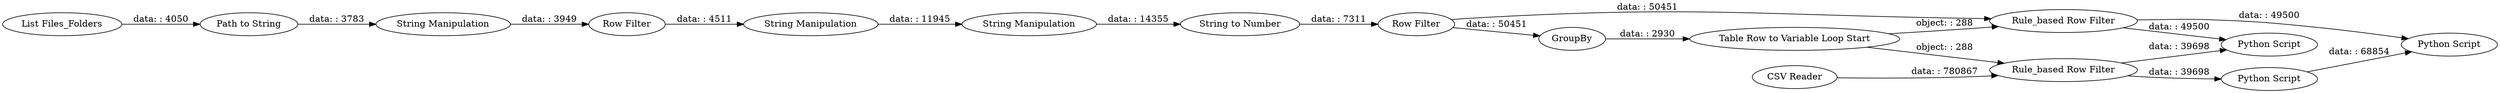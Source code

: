digraph {
	"-6967690464930244952_1" [label="List Files_Folders"]
	"-6967690464930244952_30" [label="Python Script"]
	"-6967690464930244952_26" [label="Row Filter"]
	"-6967690464930244952_24" [label="Table Row to Variable Loop Start"]
	"-6967690464930244952_9" [label="String Manipulation"]
	"-6967690464930244952_25" [label="String to Number"]
	"-6967690464930244952_28" [label="CSV Reader"]
	"-6967690464930244952_2" [label="Path to String"]
	"-6967690464930244952_27" [label="Rule_based Row Filter"]
	"-6967690464930244952_3" [label=GroupBy]
	"-6967690464930244952_10" [label="String Manipulation"]
	"-6967690464930244952_29" [label="Rule_based Row Filter"]
	"-6967690464930244952_8" [label="Row Filter"]
	"-6967690464930244952_34" [label="Python Script"]
	"-6967690464930244952_33" [label="Python Script"]
	"-6967690464930244952_7" [label="String Manipulation"]
	"-6967690464930244952_9" -> "-6967690464930244952_10" [label="data: : 11945"]
	"-6967690464930244952_24" -> "-6967690464930244952_27" [label="object: : 288"]
	"-6967690464930244952_2" -> "-6967690464930244952_7" [label="data: : 3783"]
	"-6967690464930244952_8" -> "-6967690464930244952_9" [label="data: : 4511"]
	"-6967690464930244952_1" -> "-6967690464930244952_2" [label="data: : 4050"]
	"-6967690464930244952_24" -> "-6967690464930244952_29" [label="object: : 288"]
	"-6967690464930244952_25" -> "-6967690464930244952_26" [label="data: : 7311"]
	"-6967690464930244952_27" -> "-6967690464930244952_33" [label="data: : 49500"]
	"-6967690464930244952_26" -> "-6967690464930244952_27" [label="data: : 50451"]
	"-6967690464930244952_27" -> "-6967690464930244952_30" [label="data: : 49500"]
	"-6967690464930244952_10" -> "-6967690464930244952_25" [label="data: : 14355"]
	"-6967690464930244952_29" -> "-6967690464930244952_34" [label="data: : 39698"]
	"-6967690464930244952_26" -> "-6967690464930244952_3" [label="data: : 50451"]
	"-6967690464930244952_3" -> "-6967690464930244952_24" [label="data: : 2930"]
	"-6967690464930244952_29" -> "-6967690464930244952_30" [label="data: : 39698"]
	"-6967690464930244952_34" -> "-6967690464930244952_33" [label="data: : 68854"]
	"-6967690464930244952_28" -> "-6967690464930244952_29" [label="data: : 780867"]
	"-6967690464930244952_7" -> "-6967690464930244952_8" [label="data: : 3949"]
	rankdir=LR
}
